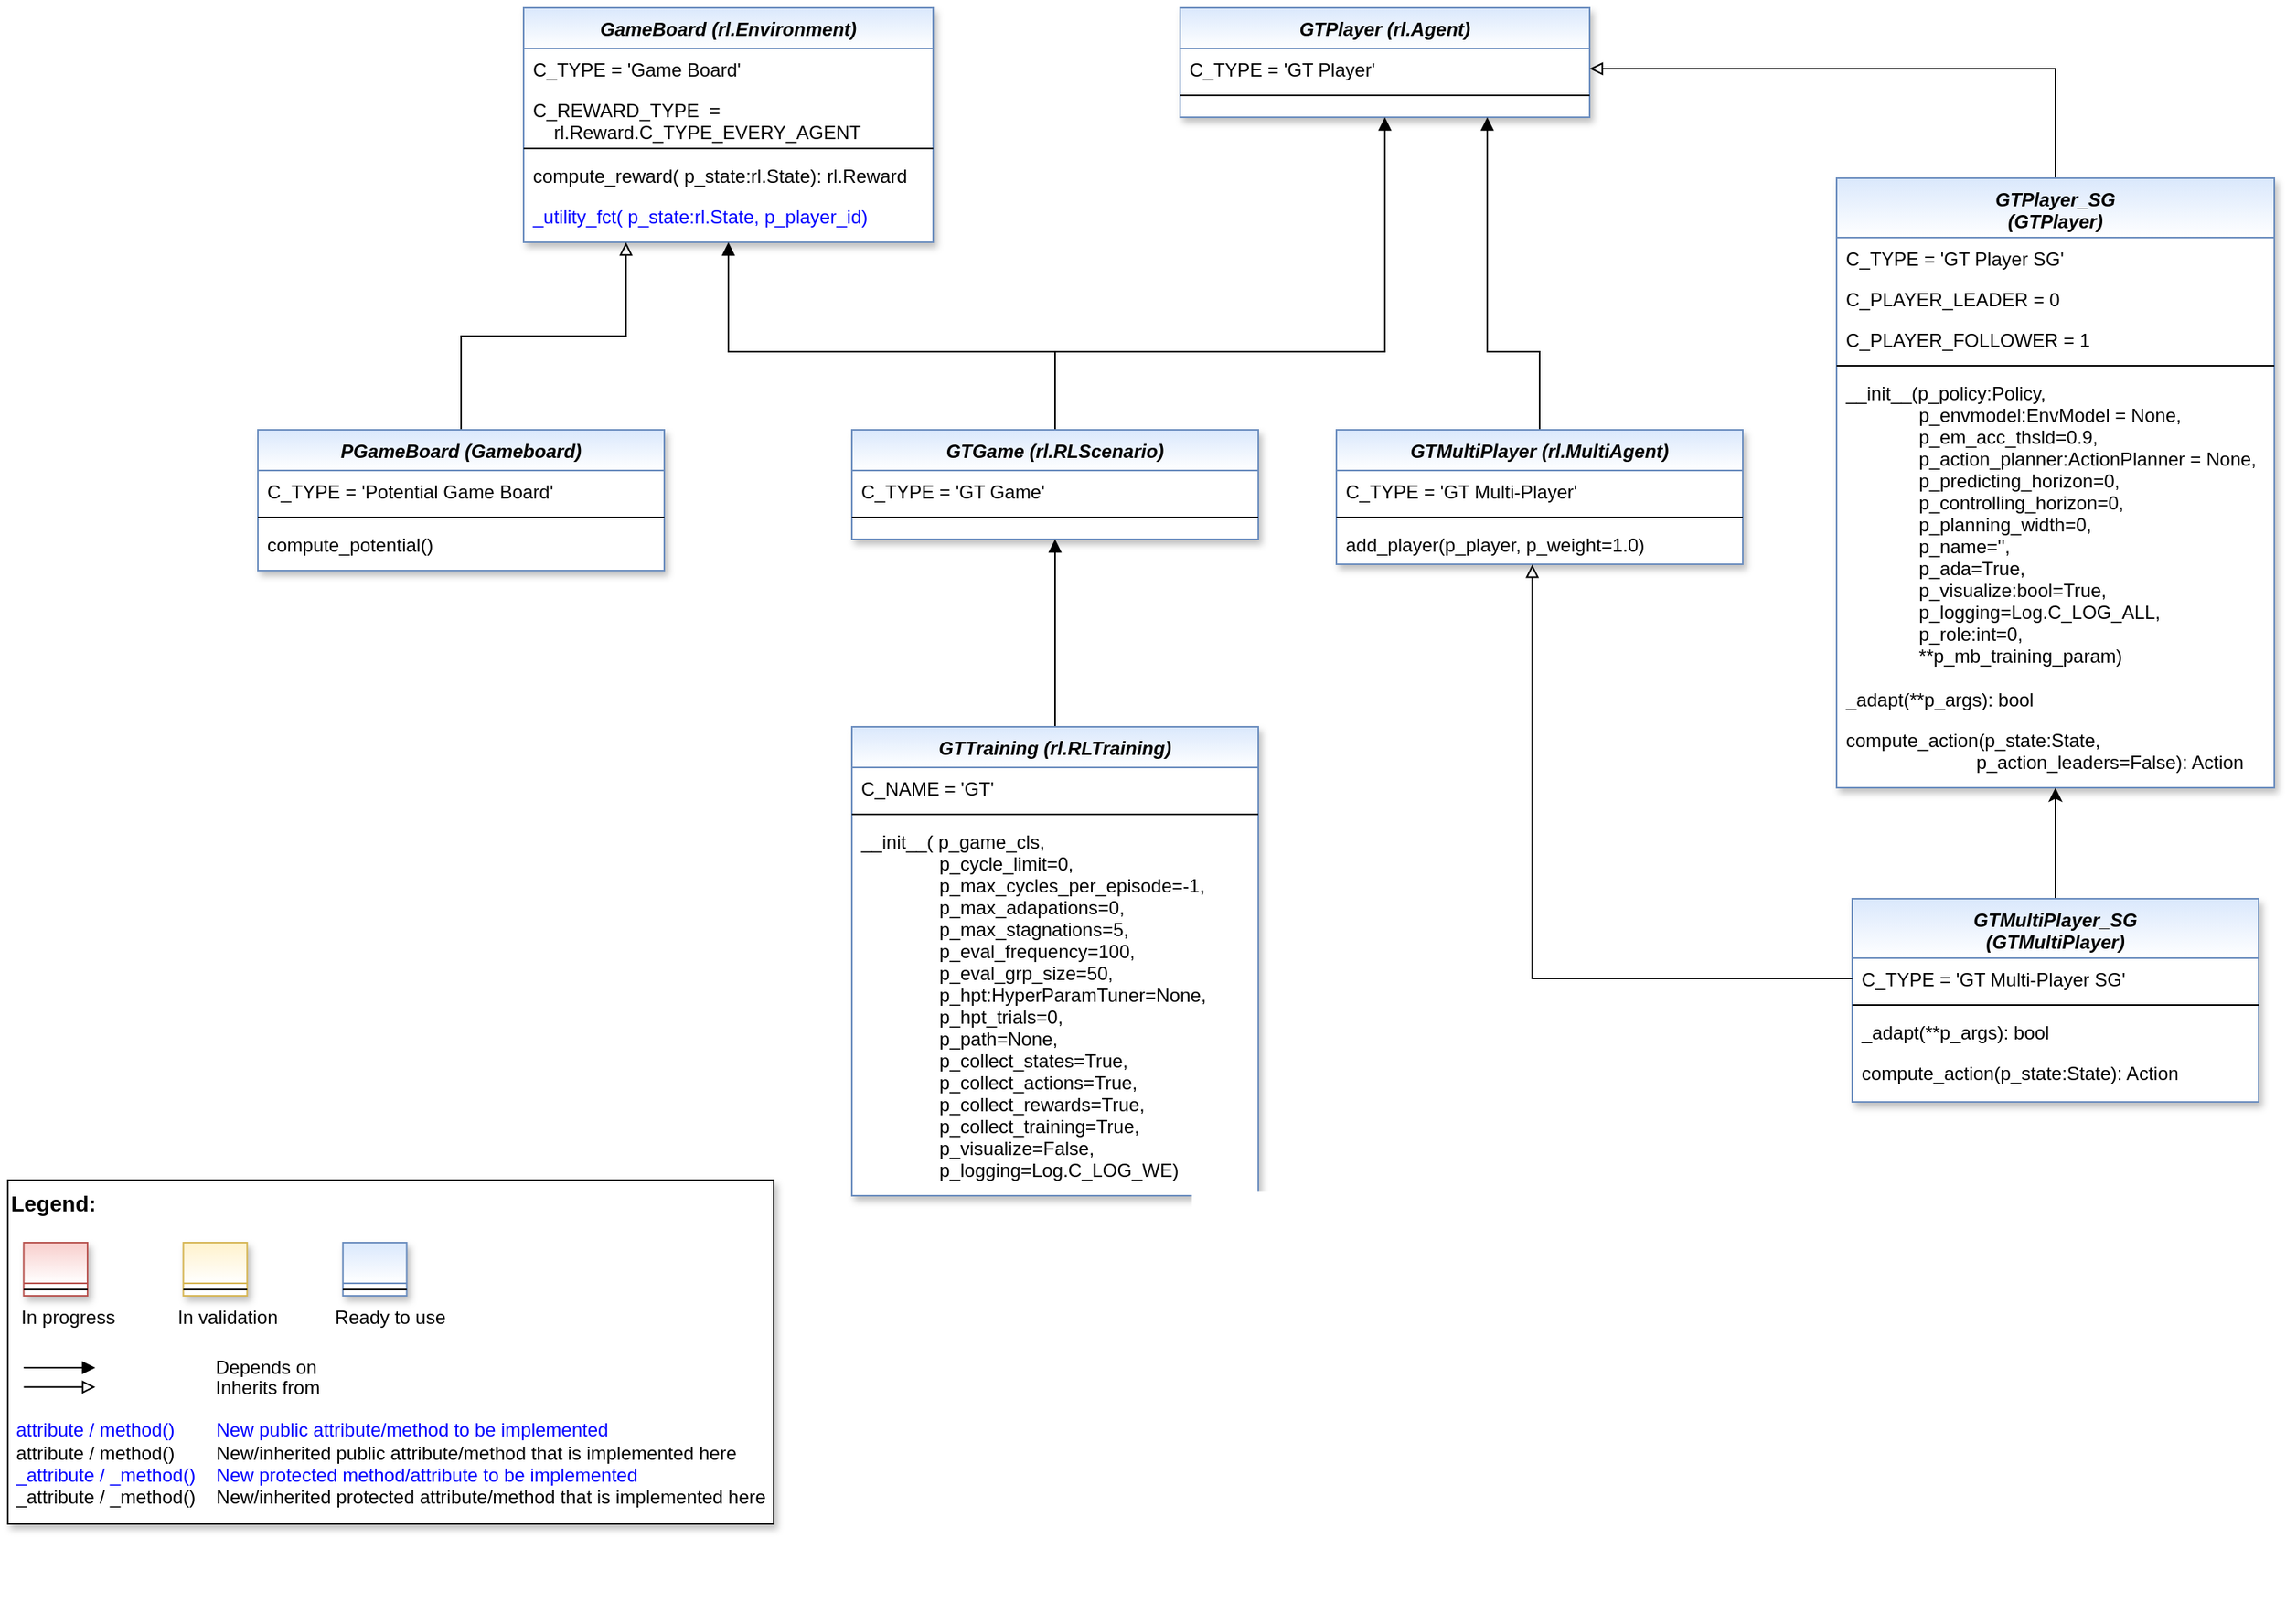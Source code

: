 <mxfile version="21.2.8" type="device">
  <diagram id="C5RBs43oDa-KdzZeNtuy" name="Page-1">
    <mxGraphModel dx="2049" dy="1366" grid="1" gridSize="10" guides="1" tooltips="1" connect="1" arrows="1" fold="1" page="1" pageScale="1" pageWidth="2336" pageHeight="1654" math="0" shadow="0">
      <root>
        <mxCell id="WIyWlLk6GJQsqaUBKTNV-0" />
        <mxCell id="WIyWlLk6GJQsqaUBKTNV-1" parent="WIyWlLk6GJQsqaUBKTNV-0" />
        <mxCell id="YwcJyiYA8xpYUULvoIaP-0" value="" style="group" parent="WIyWlLk6GJQsqaUBKTNV-1" vertex="1" connectable="0">
          <mxGeometry x="610" y="950" width="490" height="220" as="geometry" />
        </mxCell>
        <mxCell id="YwcJyiYA8xpYUULvoIaP-1" value="&lt;font color=&quot;#000000&quot; size=&quot;1&quot;&gt;&lt;b style=&quot;font-size: 14px&quot;&gt;Legend:&lt;br&gt;&lt;/b&gt;&lt;/font&gt;&lt;br&gt;&lt;br&gt;&lt;br&gt;&lt;font color=&quot;#0000ff&quot; style=&quot;font-size: 6px&quot;&gt;&lt;br&gt;&lt;/font&gt;&lt;span style=&quot;color: rgb(0 , 0 , 0)&quot;&gt;&lt;font style=&quot;font-size: 4px&quot;&gt;&amp;nbsp; &amp;nbsp;&lt;/font&gt;&amp;nbsp;In progress&amp;nbsp; &amp;nbsp; &amp;nbsp; &amp;nbsp; &amp;nbsp; &amp;nbsp; In validation&amp;nbsp; &amp;nbsp; &amp;nbsp; &amp;nbsp; &amp;nbsp; &amp;nbsp;Ready to use&lt;/span&gt;&lt;font color=&quot;#000000&quot;&gt;&amp;nbsp;&lt;br&gt;&lt;/font&gt;&lt;font color=&quot;#0000ff&quot;&gt;&lt;br&gt;&lt;br&gt;&lt;br&gt;&lt;br&gt;&amp;nbsp;attribute / method()&amp;nbsp; &amp;nbsp; &amp;nbsp; &amp;nbsp; New public attribute/method to be implemented&lt;/font&gt;&lt;br&gt;&lt;font color=&quot;#000000&quot;&gt;&amp;nbsp;&lt;/font&gt;&lt;font color=&quot;#000000&quot;&gt;attribute / method()&lt;span&gt;	&lt;/span&gt;&amp;nbsp; &amp;nbsp; &amp;nbsp; &amp;nbsp;New/inherited public attribute/method that is implemented here&lt;br&gt;&lt;/font&gt;&lt;font color=&quot;#0000ff&quot;&gt;&amp;nbsp;_attribute /&amp;nbsp;&lt;/font&gt;&lt;font color=&quot;#0000ff&quot;&gt;_method()&amp;nbsp; &amp;nbsp; New protected method/attribute to be implemented&lt;/font&gt;&lt;br&gt;&lt;font color=&quot;#000000&quot;&gt;&amp;nbsp;_attribute / _method()&amp;nbsp; &amp;nbsp; New/inherited protected attribute/method that is implemented here&lt;br&gt;&lt;/font&gt;&lt;font color=&quot;#000000&quot;&gt;&lt;br&gt;&lt;br&gt;&lt;br&gt;&lt;br&gt;&lt;br&gt;&lt;/font&gt;" style="text;html=1;align=left;verticalAlign=top;whiteSpace=wrap;rounded=0;fontColor=#006600;strokeColor=#000000;shadow=1;fillColor=#ffffff;" parent="YwcJyiYA8xpYUULvoIaP-0" vertex="1">
          <mxGeometry width="490.0" height="220" as="geometry" />
        </mxCell>
        <mxCell id="YwcJyiYA8xpYUULvoIaP-2" value="Depends on" style="endArrow=block;html=1;labelPosition=right;verticalLabelPosition=middle;align=left;verticalAlign=middle;endFill=1;fontSize=12;" parent="YwcJyiYA8xpYUULvoIaP-0" edge="1">
          <mxGeometry x="-1623.125" y="-2180" width="51.042" height="50" as="geometry">
            <mxPoint x="10.208" y="120.003" as="sourcePoint" />
            <mxPoint x="55.991" y="120.003" as="targetPoint" />
            <mxPoint x="98" as="offset" />
            <Array as="points">
              <mxPoint x="30.625" y="120" />
            </Array>
          </mxGeometry>
        </mxCell>
        <mxCell id="YwcJyiYA8xpYUULvoIaP-3" value="Inherits from" style="endArrow=block;html=1;labelPosition=right;verticalLabelPosition=middle;align=left;verticalAlign=middle;endFill=0;fontSize=12;" parent="YwcJyiYA8xpYUULvoIaP-0" edge="1">
          <mxGeometry x="-1623.125" y="-2180" width="51.042" height="50" as="geometry">
            <mxPoint x="10.208" y="132.385" as="sourcePoint" />
            <mxPoint x="55.991" y="132.385" as="targetPoint" />
            <mxPoint x="98" y="1" as="offset" />
          </mxGeometry>
        </mxCell>
        <mxCell id="YwcJyiYA8xpYUULvoIaP-4" value="" style="swimlane;fontStyle=3;align=center;verticalAlign=top;childLayout=stackLayout;horizontal=1;startSize=26;horizontalStack=0;resizeParent=1;resizeLast=0;collapsible=1;marginBottom=0;rounded=0;shadow=1;strokeWidth=1;fillColor=#f8cecc;strokeColor=#b85450;gradientColor=#ffffff;swimlaneFillColor=#ffffff;" parent="YwcJyiYA8xpYUULvoIaP-0" vertex="1">
          <mxGeometry x="10.208" y="40" width="40.833" height="34" as="geometry">
            <mxRectangle x="230" y="140" width="160" height="26" as="alternateBounds" />
          </mxGeometry>
        </mxCell>
        <mxCell id="YwcJyiYA8xpYUULvoIaP-5" value="" style="line;html=1;strokeWidth=1;align=left;verticalAlign=middle;spacingTop=-1;spacingLeft=3;spacingRight=3;rotatable=0;labelPosition=right;points=[];portConstraint=eastwest;" parent="YwcJyiYA8xpYUULvoIaP-4" vertex="1">
          <mxGeometry y="26" width="40.833" height="8" as="geometry" />
        </mxCell>
        <mxCell id="YwcJyiYA8xpYUULvoIaP-6" value="" style="swimlane;fontStyle=3;align=center;verticalAlign=top;childLayout=stackLayout;horizontal=1;startSize=26;horizontalStack=0;resizeParent=1;resizeLast=0;collapsible=1;marginBottom=0;rounded=0;shadow=1;strokeWidth=1;fillColor=#fff2cc;strokeColor=#d6b656;gradientColor=#ffffff;swimlaneFillColor=#ffffff;" parent="YwcJyiYA8xpYUULvoIaP-0" vertex="1">
          <mxGeometry x="112.292" y="40" width="40.833" height="34" as="geometry">
            <mxRectangle x="230" y="140" width="160" height="26" as="alternateBounds" />
          </mxGeometry>
        </mxCell>
        <mxCell id="YwcJyiYA8xpYUULvoIaP-7" value="" style="line;html=1;strokeWidth=1;align=left;verticalAlign=middle;spacingTop=-1;spacingLeft=3;spacingRight=3;rotatable=0;labelPosition=right;points=[];portConstraint=eastwest;" parent="YwcJyiYA8xpYUULvoIaP-6" vertex="1">
          <mxGeometry y="26" width="40.833" height="8" as="geometry" />
        </mxCell>
        <mxCell id="YwcJyiYA8xpYUULvoIaP-8" value="" style="swimlane;fontStyle=3;align=center;verticalAlign=top;childLayout=stackLayout;horizontal=1;startSize=26;horizontalStack=0;resizeParent=1;resizeLast=0;collapsible=1;marginBottom=0;rounded=0;shadow=1;strokeWidth=1;fillColor=#dae8fc;strokeColor=#6c8ebf;gradientColor=#ffffff;swimlaneFillColor=#ffffff;" parent="YwcJyiYA8xpYUULvoIaP-0" vertex="1">
          <mxGeometry x="214.375" y="40" width="40.833" height="34" as="geometry">
            <mxRectangle x="230" y="140" width="160" height="26" as="alternateBounds" />
          </mxGeometry>
        </mxCell>
        <mxCell id="YwcJyiYA8xpYUULvoIaP-9" value="" style="line;html=1;strokeWidth=1;align=left;verticalAlign=middle;spacingTop=-1;spacingLeft=3;spacingRight=3;rotatable=0;labelPosition=right;points=[];portConstraint=eastwest;" parent="YwcJyiYA8xpYUULvoIaP-8" vertex="1">
          <mxGeometry y="26" width="40.833" height="8" as="geometry" />
        </mxCell>
        <mxCell id="txXCzBs2dMcAB43p3r7v-0" value="GTPlayer (rl.Agent)" style="swimlane;fontStyle=3;align=center;verticalAlign=top;childLayout=stackLayout;horizontal=1;startSize=26;horizontalStack=0;resizeParent=1;resizeLast=0;collapsible=1;marginBottom=0;rounded=0;shadow=1;strokeWidth=1;fillColor=#dae8fc;strokeColor=#6c8ebf;gradientColor=#ffffff;swimlaneFillColor=#ffffff;" vertex="1" parent="WIyWlLk6GJQsqaUBKTNV-1">
          <mxGeometry x="1360" y="200" width="262" height="70" as="geometry">
            <mxRectangle x="230" y="140" width="160" height="26" as="alternateBounds" />
          </mxGeometry>
        </mxCell>
        <mxCell id="txXCzBs2dMcAB43p3r7v-1" value="C_TYPE = &#39;GT Player&#39;" style="text;align=left;verticalAlign=top;spacingLeft=4;spacingRight=4;overflow=hidden;rotatable=0;points=[[0,0.5],[1,0.5]];portConstraint=eastwest;" vertex="1" parent="txXCzBs2dMcAB43p3r7v-0">
          <mxGeometry y="26" width="262" height="26" as="geometry" />
        </mxCell>
        <mxCell id="txXCzBs2dMcAB43p3r7v-2" value="" style="line;html=1;strokeWidth=1;align=left;verticalAlign=middle;spacingTop=-1;spacingLeft=3;spacingRight=3;rotatable=0;labelPosition=right;points=[];portConstraint=eastwest;" vertex="1" parent="txXCzBs2dMcAB43p3r7v-0">
          <mxGeometry y="52" width="262" height="8" as="geometry" />
        </mxCell>
        <mxCell id="txXCzBs2dMcAB43p3r7v-3" value="GameBoard (rl.Environment)" style="swimlane;fontStyle=3;align=center;verticalAlign=top;childLayout=stackLayout;horizontal=1;startSize=26;horizontalStack=0;resizeParent=1;resizeLast=0;collapsible=1;marginBottom=0;rounded=0;shadow=1;strokeWidth=1;fillColor=#dae8fc;strokeColor=#6c8ebf;gradientColor=#ffffff;swimlaneFillColor=#ffffff;" vertex="1" parent="WIyWlLk6GJQsqaUBKTNV-1">
          <mxGeometry x="940" y="200" width="262" height="150" as="geometry">
            <mxRectangle x="230" y="140" width="160" height="26" as="alternateBounds" />
          </mxGeometry>
        </mxCell>
        <mxCell id="txXCzBs2dMcAB43p3r7v-4" value="C_TYPE = &#39;Game Board&#39;" style="text;align=left;verticalAlign=top;spacingLeft=4;spacingRight=4;overflow=hidden;rotatable=0;points=[[0,0.5],[1,0.5]];portConstraint=eastwest;" vertex="1" parent="txXCzBs2dMcAB43p3r7v-3">
          <mxGeometry y="26" width="262" height="26" as="geometry" />
        </mxCell>
        <mxCell id="txXCzBs2dMcAB43p3r7v-5" value="C_REWARD_TYPE  = &#xa;    rl.Reward.C_TYPE_EVERY_AGENT" style="text;align=left;verticalAlign=top;spacingLeft=4;spacingRight=4;overflow=hidden;rotatable=0;points=[[0,0.5],[1,0.5]];portConstraint=eastwest;" vertex="1" parent="txXCzBs2dMcAB43p3r7v-3">
          <mxGeometry y="52" width="262" height="34" as="geometry" />
        </mxCell>
        <mxCell id="txXCzBs2dMcAB43p3r7v-6" value="" style="line;html=1;strokeWidth=1;align=left;verticalAlign=middle;spacingTop=-1;spacingLeft=3;spacingRight=3;rotatable=0;labelPosition=right;points=[];portConstraint=eastwest;" vertex="1" parent="txXCzBs2dMcAB43p3r7v-3">
          <mxGeometry y="86" width="262" height="8" as="geometry" />
        </mxCell>
        <mxCell id="txXCzBs2dMcAB43p3r7v-7" value="compute_reward( p_state:rl.State): rl.Reward" style="text;align=left;verticalAlign=top;spacingLeft=4;spacingRight=4;overflow=hidden;rotatable=0;points=[[0,0.5],[1,0.5]];portConstraint=eastwest;" vertex="1" parent="txXCzBs2dMcAB43p3r7v-3">
          <mxGeometry y="94" width="262" height="26" as="geometry" />
        </mxCell>
        <mxCell id="txXCzBs2dMcAB43p3r7v-8" value="_utility_fct( p_state:rl.State, p_player_id)" style="text;align=left;verticalAlign=top;spacingLeft=4;spacingRight=4;overflow=hidden;rotatable=0;points=[[0,0.5],[1,0.5]];portConstraint=eastwest;fontColor=#0000FF;" vertex="1" parent="txXCzBs2dMcAB43p3r7v-3">
          <mxGeometry y="120" width="262" height="26" as="geometry" />
        </mxCell>
        <mxCell id="txXCzBs2dMcAB43p3r7v-9" style="edgeStyle=orthogonalEdgeStyle;rounded=0;orthogonalLoop=1;jettySize=auto;html=1;entryX=0.5;entryY=1;entryDx=0;entryDy=0;endArrow=block;endFill=1;exitX=0.5;exitY=0;exitDx=0;exitDy=0;" edge="1" parent="WIyWlLk6GJQsqaUBKTNV-1" source="txXCzBs2dMcAB43p3r7v-11" target="txXCzBs2dMcAB43p3r7v-3">
          <mxGeometry relative="1" as="geometry">
            <Array as="points">
              <mxPoint x="1260" y="420" />
              <mxPoint x="1068" y="420" />
            </Array>
          </mxGeometry>
        </mxCell>
        <mxCell id="txXCzBs2dMcAB43p3r7v-10" style="edgeStyle=orthogonalEdgeStyle;rounded=0;orthogonalLoop=1;jettySize=auto;html=1;entryX=0.5;entryY=1;entryDx=0;entryDy=0;endArrow=block;endFill=1;exitX=0.5;exitY=0;exitDx=0;exitDy=0;" edge="1" parent="WIyWlLk6GJQsqaUBKTNV-1" source="txXCzBs2dMcAB43p3r7v-11" target="txXCzBs2dMcAB43p3r7v-0">
          <mxGeometry relative="1" as="geometry">
            <Array as="points">
              <mxPoint x="1260" y="420" />
              <mxPoint x="1448" y="420" />
            </Array>
          </mxGeometry>
        </mxCell>
        <mxCell id="txXCzBs2dMcAB43p3r7v-11" value="GTGame (rl.RLScenario)" style="swimlane;fontStyle=3;align=center;verticalAlign=top;childLayout=stackLayout;horizontal=1;startSize=26;horizontalStack=0;resizeParent=1;resizeLast=0;collapsible=1;marginBottom=0;rounded=0;shadow=1;strokeWidth=1;fillColor=#dae8fc;strokeColor=#6c8ebf;gradientColor=#ffffff;swimlaneFillColor=#ffffff;" vertex="1" parent="WIyWlLk6GJQsqaUBKTNV-1">
          <mxGeometry x="1150" y="470" width="260" height="70" as="geometry">
            <mxRectangle x="230" y="140" width="160" height="26" as="alternateBounds" />
          </mxGeometry>
        </mxCell>
        <mxCell id="txXCzBs2dMcAB43p3r7v-12" value="C_TYPE = &#39;GT Game&#39;" style="text;align=left;verticalAlign=top;spacingLeft=4;spacingRight=4;overflow=hidden;rotatable=0;points=[[0,0.5],[1,0.5]];portConstraint=eastwest;" vertex="1" parent="txXCzBs2dMcAB43p3r7v-11">
          <mxGeometry y="26" width="260" height="26" as="geometry" />
        </mxCell>
        <mxCell id="txXCzBs2dMcAB43p3r7v-13" value="" style="line;html=1;strokeWidth=1;align=left;verticalAlign=middle;spacingTop=-1;spacingLeft=3;spacingRight=3;rotatable=0;labelPosition=right;points=[];portConstraint=eastwest;" vertex="1" parent="txXCzBs2dMcAB43p3r7v-11">
          <mxGeometry y="52" width="260" height="8" as="geometry" />
        </mxCell>
        <mxCell id="txXCzBs2dMcAB43p3r7v-14" style="edgeStyle=orthogonalEdgeStyle;rounded=0;orthogonalLoop=1;jettySize=auto;html=1;entryX=0.25;entryY=1;entryDx=0;entryDy=0;endArrow=block;endFill=0;" edge="1" parent="WIyWlLk6GJQsqaUBKTNV-1" source="txXCzBs2dMcAB43p3r7v-15" target="txXCzBs2dMcAB43p3r7v-3">
          <mxGeometry relative="1" as="geometry">
            <mxPoint x="1020" y="380" as="targetPoint" />
          </mxGeometry>
        </mxCell>
        <mxCell id="txXCzBs2dMcAB43p3r7v-15" value="PGameBoard (Gameboard)" style="swimlane;fontStyle=3;align=center;verticalAlign=top;childLayout=stackLayout;horizontal=1;startSize=26;horizontalStack=0;resizeParent=1;resizeLast=0;collapsible=1;marginBottom=0;rounded=0;shadow=1;strokeWidth=1;fillColor=#dae8fc;strokeColor=#6c8ebf;gradientColor=#ffffff;swimlaneFillColor=#ffffff;" vertex="1" parent="WIyWlLk6GJQsqaUBKTNV-1">
          <mxGeometry x="770" y="470" width="260" height="90" as="geometry">
            <mxRectangle x="230" y="140" width="160" height="26" as="alternateBounds" />
          </mxGeometry>
        </mxCell>
        <mxCell id="txXCzBs2dMcAB43p3r7v-16" value="C_TYPE = &#39;Potential Game Board&#39;" style="text;align=left;verticalAlign=top;spacingLeft=4;spacingRight=4;overflow=hidden;rotatable=0;points=[[0,0.5],[1,0.5]];portConstraint=eastwest;" vertex="1" parent="txXCzBs2dMcAB43p3r7v-15">
          <mxGeometry y="26" width="260" height="26" as="geometry" />
        </mxCell>
        <mxCell id="txXCzBs2dMcAB43p3r7v-17" value="" style="line;html=1;strokeWidth=1;align=left;verticalAlign=middle;spacingTop=-1;spacingLeft=3;spacingRight=3;rotatable=0;labelPosition=right;points=[];portConstraint=eastwest;" vertex="1" parent="txXCzBs2dMcAB43p3r7v-15">
          <mxGeometry y="52" width="260" height="8" as="geometry" />
        </mxCell>
        <mxCell id="txXCzBs2dMcAB43p3r7v-18" value="compute_potential()" style="text;align=left;verticalAlign=top;spacingLeft=4;spacingRight=4;overflow=hidden;rotatable=0;points=[[0,0.5],[1,0.5]];portConstraint=eastwest;" vertex="1" parent="txXCzBs2dMcAB43p3r7v-15">
          <mxGeometry y="60" width="260" height="26" as="geometry" />
        </mxCell>
        <mxCell id="txXCzBs2dMcAB43p3r7v-19" style="edgeStyle=orthogonalEdgeStyle;rounded=0;orthogonalLoop=1;jettySize=auto;html=1;entryX=0.75;entryY=1;entryDx=0;entryDy=0;endArrow=block;endFill=1;exitX=0.5;exitY=0;exitDx=0;exitDy=0;" edge="1" parent="WIyWlLk6GJQsqaUBKTNV-1" source="txXCzBs2dMcAB43p3r7v-20" target="txXCzBs2dMcAB43p3r7v-0">
          <mxGeometry relative="1" as="geometry">
            <Array as="points">
              <mxPoint x="1590" y="420" />
              <mxPoint x="1557" y="420" />
            </Array>
          </mxGeometry>
        </mxCell>
        <mxCell id="txXCzBs2dMcAB43p3r7v-20" value="GTMultiPlayer (rl.MultiAgent)" style="swimlane;fontStyle=3;align=center;verticalAlign=top;childLayout=stackLayout;horizontal=1;startSize=26;horizontalStack=0;resizeParent=1;resizeLast=0;collapsible=1;marginBottom=0;rounded=0;shadow=1;strokeWidth=1;fillColor=#dae8fc;strokeColor=#6c8ebf;gradientColor=#ffffff;swimlaneFillColor=#ffffff;" vertex="1" parent="WIyWlLk6GJQsqaUBKTNV-1">
          <mxGeometry x="1460" y="470" width="260" height="86" as="geometry">
            <mxRectangle x="230" y="140" width="160" height="26" as="alternateBounds" />
          </mxGeometry>
        </mxCell>
        <mxCell id="txXCzBs2dMcAB43p3r7v-21" value="C_TYPE = &#39;GT Multi-Player&#39;" style="text;align=left;verticalAlign=top;spacingLeft=4;spacingRight=4;overflow=hidden;rotatable=0;points=[[0,0.5],[1,0.5]];portConstraint=eastwest;" vertex="1" parent="txXCzBs2dMcAB43p3r7v-20">
          <mxGeometry y="26" width="260" height="26" as="geometry" />
        </mxCell>
        <mxCell id="txXCzBs2dMcAB43p3r7v-22" value="" style="line;html=1;strokeWidth=1;align=left;verticalAlign=middle;spacingTop=-1;spacingLeft=3;spacingRight=3;rotatable=0;labelPosition=right;points=[];portConstraint=eastwest;" vertex="1" parent="txXCzBs2dMcAB43p3r7v-20">
          <mxGeometry y="52" width="260" height="8" as="geometry" />
        </mxCell>
        <mxCell id="txXCzBs2dMcAB43p3r7v-23" value="add_player(p_player, p_weight=1.0)" style="text;align=left;verticalAlign=top;spacingLeft=4;spacingRight=4;overflow=hidden;rotatable=0;points=[[0,0.5],[1,0.5]];portConstraint=eastwest;" vertex="1" parent="txXCzBs2dMcAB43p3r7v-20">
          <mxGeometry y="60" width="260" height="26" as="geometry" />
        </mxCell>
        <mxCell id="txXCzBs2dMcAB43p3r7v-24" style="edgeStyle=orthogonalEdgeStyle;rounded=0;orthogonalLoop=1;jettySize=auto;html=1;entryX=0.5;entryY=1;entryDx=0;entryDy=0;endArrow=block;endFill=1;" edge="1" parent="WIyWlLk6GJQsqaUBKTNV-1" source="txXCzBs2dMcAB43p3r7v-25" target="txXCzBs2dMcAB43p3r7v-11">
          <mxGeometry relative="1" as="geometry" />
        </mxCell>
        <mxCell id="txXCzBs2dMcAB43p3r7v-25" value="GTTraining (rl.RLTraining)" style="swimlane;fontStyle=3;align=center;verticalAlign=top;childLayout=stackLayout;horizontal=1;startSize=26;horizontalStack=0;resizeParent=1;resizeLast=0;collapsible=1;marginBottom=0;rounded=0;shadow=1;strokeWidth=1;fillColor=#dae8fc;strokeColor=#6c8ebf;swimlaneFillColor=#ffffff;gradientColor=#ffffff;glass=0;" vertex="1" parent="WIyWlLk6GJQsqaUBKTNV-1">
          <mxGeometry x="1150" y="660" width="260" height="300" as="geometry">
            <mxRectangle x="230" y="140" width="160" height="26" as="alternateBounds" />
          </mxGeometry>
        </mxCell>
        <mxCell id="txXCzBs2dMcAB43p3r7v-26" value="C_NAME = &#39;GT&#39;" style="text;align=left;verticalAlign=top;spacingLeft=4;spacingRight=4;overflow=hidden;rotatable=0;points=[[0,0.5],[1,0.5]];portConstraint=eastwest;" vertex="1" parent="txXCzBs2dMcAB43p3r7v-25">
          <mxGeometry y="26" width="260" height="26" as="geometry" />
        </mxCell>
        <mxCell id="txXCzBs2dMcAB43p3r7v-27" value="" style="line;html=1;strokeWidth=1;align=left;verticalAlign=middle;spacingTop=-1;spacingLeft=3;spacingRight=3;rotatable=0;labelPosition=right;points=[];portConstraint=eastwest;" vertex="1" parent="txXCzBs2dMcAB43p3r7v-25">
          <mxGeometry y="52" width="260" height="8" as="geometry" />
        </mxCell>
        <mxCell id="txXCzBs2dMcAB43p3r7v-28" value="__init__( p_game_cls, &#xa;               p_cycle_limit=0,&#xa;               p_max_cycles_per_episode=-1, &#xa;               p_max_adapations=0,&#xa;               p_max_stagnations=5,&#xa;               p_eval_frequency=100,&#xa;               p_eval_grp_size=50,&#xa;               p_hpt:HyperParamTuner=None,&#xa;               p_hpt_trials=0,&#xa;               p_path=None,&#xa;               p_collect_states=True,&#xa;               p_collect_actions=True,&#xa;               p_collect_rewards=True,&#xa;               p_collect_training=True,&#xa;               p_visualize=False,&#xa;               p_logging=Log.C_LOG_WE)" style="text;align=left;verticalAlign=top;spacingLeft=4;spacingRight=4;overflow=hidden;rotatable=0;points=[[0,0.5],[1,0.5]];portConstraint=eastwest;" vertex="1" parent="txXCzBs2dMcAB43p3r7v-25">
          <mxGeometry y="60" width="260" height="240" as="geometry" />
        </mxCell>
        <mxCell id="txXCzBs2dMcAB43p3r7v-29" style="edgeStyle=orthogonalEdgeStyle;rounded=0;orthogonalLoop=1;jettySize=auto;html=1;exitX=0.5;exitY=0;exitDx=0;exitDy=0;endArrow=block;endFill=0;" edge="1" parent="WIyWlLk6GJQsqaUBKTNV-1" source="txXCzBs2dMcAB43p3r7v-30" target="txXCzBs2dMcAB43p3r7v-1">
          <mxGeometry relative="1" as="geometry" />
        </mxCell>
        <mxCell id="txXCzBs2dMcAB43p3r7v-30" value="GTPlayer_SG&#xa;(GTPlayer)" style="swimlane;fontStyle=3;align=center;verticalAlign=top;childLayout=stackLayout;horizontal=1;startSize=38;horizontalStack=0;resizeParent=1;resizeLast=0;collapsible=1;marginBottom=0;rounded=0;shadow=1;strokeWidth=1;fillColor=#dae8fc;strokeColor=#6c8ebf;swimlaneFillColor=#ffffff;gradientColor=#FFFFFF;" vertex="1" parent="WIyWlLk6GJQsqaUBKTNV-1">
          <mxGeometry x="1780" y="309" width="280" height="390" as="geometry">
            <mxRectangle x="230" y="140" width="160" height="26" as="alternateBounds" />
          </mxGeometry>
        </mxCell>
        <mxCell id="txXCzBs2dMcAB43p3r7v-31" value="C_TYPE = &#39;GT Player SG&#39;" style="text;align=left;verticalAlign=top;spacingLeft=4;spacingRight=4;overflow=hidden;rotatable=0;points=[[0,0.5],[1,0.5]];portConstraint=eastwest;" vertex="1" parent="txXCzBs2dMcAB43p3r7v-30">
          <mxGeometry y="38" width="280" height="26" as="geometry" />
        </mxCell>
        <mxCell id="txXCzBs2dMcAB43p3r7v-32" value="C_PLAYER_LEADER = 0" style="text;align=left;verticalAlign=top;spacingLeft=4;spacingRight=4;overflow=hidden;rotatable=0;points=[[0,0.5],[1,0.5]];portConstraint=eastwest;" vertex="1" parent="txXCzBs2dMcAB43p3r7v-30">
          <mxGeometry y="64" width="280" height="26" as="geometry" />
        </mxCell>
        <mxCell id="txXCzBs2dMcAB43p3r7v-33" value="C_PLAYER_FOLLOWER = 1" style="text;align=left;verticalAlign=top;spacingLeft=4;spacingRight=4;overflow=hidden;rotatable=0;points=[[0,0.5],[1,0.5]];portConstraint=eastwest;" vertex="1" parent="txXCzBs2dMcAB43p3r7v-30">
          <mxGeometry y="90" width="280" height="26" as="geometry" />
        </mxCell>
        <mxCell id="txXCzBs2dMcAB43p3r7v-34" value="" style="line;html=1;strokeWidth=1;align=left;verticalAlign=middle;spacingTop=-1;spacingLeft=3;spacingRight=3;rotatable=0;labelPosition=right;points=[];portConstraint=eastwest;" vertex="1" parent="txXCzBs2dMcAB43p3r7v-30">
          <mxGeometry y="116" width="280" height="8" as="geometry" />
        </mxCell>
        <mxCell id="txXCzBs2dMcAB43p3r7v-35" value="__init__(p_policy:Policy,&#xa;              p_envmodel:EnvModel = None,&#xa;              p_em_acc_thsld=0.9,&#xa;              p_action_planner:ActionPlanner = None,&#xa;              p_predicting_horizon=0,&#xa;              p_controlling_horizon=0,&#xa;              p_planning_width=0,&#xa;              p_name=&#39;&#39;,&#xa;              p_ada=True,&#xa;              p_visualize:bool=True,&#xa;              p_logging=Log.C_LOG_ALL,&#xa;              p_role:int=0,&#xa;              **p_mb_training_param)" style="text;align=left;verticalAlign=top;spacingLeft=4;spacingRight=4;overflow=hidden;rotatable=0;points=[[0,0.5],[1,0.5]];portConstraint=eastwest;" vertex="1" parent="txXCzBs2dMcAB43p3r7v-30">
          <mxGeometry y="124" width="280" height="196" as="geometry" />
        </mxCell>
        <mxCell id="txXCzBs2dMcAB43p3r7v-36" value="_adapt(**p_args): bool" style="text;align=left;verticalAlign=top;spacingLeft=4;spacingRight=4;overflow=hidden;rotatable=0;points=[[0,0.5],[1,0.5]];portConstraint=eastwest;" vertex="1" parent="txXCzBs2dMcAB43p3r7v-30">
          <mxGeometry y="320" width="280" height="26" as="geometry" />
        </mxCell>
        <mxCell id="txXCzBs2dMcAB43p3r7v-37" value="compute_action(p_state:State,&#xa;                           p_action_leaders=False): Action" style="text;align=left;verticalAlign=top;spacingLeft=4;spacingRight=4;overflow=hidden;rotatable=0;points=[[0,0.5],[1,0.5]];portConstraint=eastwest;" vertex="1" parent="txXCzBs2dMcAB43p3r7v-30">
          <mxGeometry y="346" width="280" height="44" as="geometry" />
        </mxCell>
        <mxCell id="txXCzBs2dMcAB43p3r7v-38" style="edgeStyle=orthogonalEdgeStyle;rounded=0;orthogonalLoop=1;jettySize=auto;html=1;exitX=0.5;exitY=0;exitDx=0;exitDy=0;entryX=0.5;entryY=1;entryDx=0;entryDy=0;endArrow=classic;endFill=1;" edge="1" parent="WIyWlLk6GJQsqaUBKTNV-1" source="txXCzBs2dMcAB43p3r7v-39" target="txXCzBs2dMcAB43p3r7v-30">
          <mxGeometry relative="1" as="geometry" />
        </mxCell>
        <mxCell id="txXCzBs2dMcAB43p3r7v-39" value="GTMultiPlayer_SG&#xa;(GTMultiPlayer)" style="swimlane;fontStyle=3;align=center;verticalAlign=top;childLayout=stackLayout;horizontal=1;startSize=38;horizontalStack=0;resizeParent=1;resizeLast=0;collapsible=1;marginBottom=0;rounded=0;shadow=1;strokeWidth=1;fillColor=#dae8fc;strokeColor=#6c8ebf;swimlaneFillColor=#ffffff;gradientColor=#FFFFFF;" vertex="1" parent="WIyWlLk6GJQsqaUBKTNV-1">
          <mxGeometry x="1790" y="770" width="260" height="130" as="geometry">
            <mxRectangle x="230" y="140" width="160" height="26" as="alternateBounds" />
          </mxGeometry>
        </mxCell>
        <mxCell id="txXCzBs2dMcAB43p3r7v-40" value="C_TYPE = &#39;GT Multi-Player SG&#39;" style="text;align=left;verticalAlign=top;spacingLeft=4;spacingRight=4;overflow=hidden;rotatable=0;points=[[0,0.5],[1,0.5]];portConstraint=eastwest;" vertex="1" parent="txXCzBs2dMcAB43p3r7v-39">
          <mxGeometry y="38" width="260" height="26" as="geometry" />
        </mxCell>
        <mxCell id="txXCzBs2dMcAB43p3r7v-41" value="" style="line;html=1;strokeWidth=1;align=left;verticalAlign=middle;spacingTop=-1;spacingLeft=3;spacingRight=3;rotatable=0;labelPosition=right;points=[];portConstraint=eastwest;" vertex="1" parent="txXCzBs2dMcAB43p3r7v-39">
          <mxGeometry y="64" width="260" height="8" as="geometry" />
        </mxCell>
        <mxCell id="txXCzBs2dMcAB43p3r7v-42" value="_adapt(**p_args): bool" style="text;align=left;verticalAlign=top;spacingLeft=4;spacingRight=4;overflow=hidden;rotatable=0;points=[[0,0.5],[1,0.5]];portConstraint=eastwest;" vertex="1" parent="txXCzBs2dMcAB43p3r7v-39">
          <mxGeometry y="72" width="260" height="26" as="geometry" />
        </mxCell>
        <mxCell id="txXCzBs2dMcAB43p3r7v-43" value="compute_action(p_state:State): Action" style="text;align=left;verticalAlign=top;spacingLeft=4;spacingRight=4;overflow=hidden;rotatable=0;points=[[0,0.5],[1,0.5]];portConstraint=eastwest;" vertex="1" parent="txXCzBs2dMcAB43p3r7v-39">
          <mxGeometry y="98" width="260" height="22" as="geometry" />
        </mxCell>
        <mxCell id="txXCzBs2dMcAB43p3r7v-44" style="edgeStyle=orthogonalEdgeStyle;rounded=0;orthogonalLoop=1;jettySize=auto;html=1;exitX=0;exitY=0.5;exitDx=0;exitDy=0;entryX=0.482;entryY=1.007;entryDx=0;entryDy=0;entryPerimeter=0;endArrow=block;endFill=0;" edge="1" parent="WIyWlLk6GJQsqaUBKTNV-1" source="txXCzBs2dMcAB43p3r7v-40" target="txXCzBs2dMcAB43p3r7v-23">
          <mxGeometry relative="1" as="geometry" />
        </mxCell>
      </root>
    </mxGraphModel>
  </diagram>
</mxfile>
